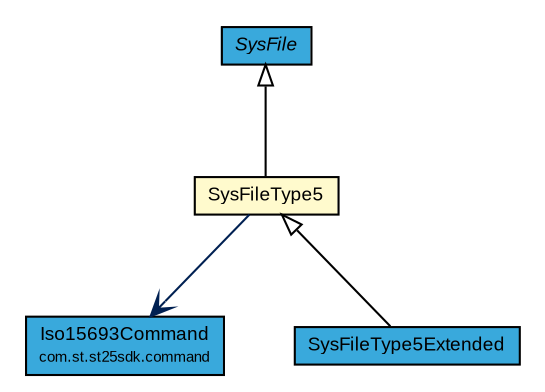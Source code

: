 #!/usr/local/bin/dot
#
# Class diagram 
# Generated by UMLGraph version R5_7_2-3-gee82a7 (http://www.umlgraph.org/)
#

digraph G {
	edge [fontname="arial",fontsize=10,labelfontname="arial",labelfontsize=10];
	node [fontname="arial",fontsize=10,shape=plaintext];
	nodesep=0.25;
	ranksep=0.5;
	// com.st.st25sdk.command.Iso15693Command
	c37035 [label=<<table title="com.st.st25sdk.command.Iso15693Command" border="0" cellborder="1" cellspacing="0" cellpadding="2" port="p" bgcolor="#39a9dc" href="../command/Iso15693Command.html">
		<tr><td><table border="0" cellspacing="0" cellpadding="1">
<tr><td align="center" balign="center"> Iso15693Command </td></tr>
<tr><td align="center" balign="center"><font point-size="7.0"> com.st.st25sdk.command </font></td></tr>
		</table></td></tr>
		</table>>, URL="../command/Iso15693Command.html", fontname="arial", fontcolor="black", fontsize=9.0];
	// com.st.st25sdk.type5.SysFileType5Extended
	c37110 [label=<<table title="com.st.st25sdk.type5.SysFileType5Extended" border="0" cellborder="1" cellspacing="0" cellpadding="2" port="p" bgcolor="#39a9dc" href="./SysFileType5Extended.html">
		<tr><td><table border="0" cellspacing="0" cellpadding="1">
<tr><td align="center" balign="center"> SysFileType5Extended </td></tr>
		</table></td></tr>
		</table>>, URL="./SysFileType5Extended.html", fontname="arial", fontcolor="black", fontsize=9.0];
	// com.st.st25sdk.type5.SysFileType5
	c37111 [label=<<table title="com.st.st25sdk.type5.SysFileType5" border="0" cellborder="1" cellspacing="0" cellpadding="2" port="p" bgcolor="lemonChiffon" href="./SysFileType5.html">
		<tr><td><table border="0" cellspacing="0" cellpadding="1">
<tr><td align="center" balign="center"> SysFileType5 </td></tr>
		</table></td></tr>
		</table>>, URL="./SysFileType5.html", fontname="arial", fontcolor="black", fontsize=9.0];
	// com.st.st25sdk.type5.SysFile
	c37112 [label=<<table title="com.st.st25sdk.type5.SysFile" border="0" cellborder="1" cellspacing="0" cellpadding="2" port="p" bgcolor="#39a9dc" href="./SysFile.html">
		<tr><td><table border="0" cellspacing="0" cellpadding="1">
<tr><td align="center" balign="center"><font face="arial italic"> SysFile </font></td></tr>
		</table></td></tr>
		</table>>, URL="./SysFile.html", fontname="arial", fontcolor="black", fontsize=9.0];
	//com.st.st25sdk.type5.SysFileType5Extended extends com.st.st25sdk.type5.SysFileType5
	c37111:p -> c37110:p [dir=back,arrowtail=empty];
	//com.st.st25sdk.type5.SysFileType5 extends com.st.st25sdk.type5.SysFile
	c37112:p -> c37111:p [dir=back,arrowtail=empty];
	// com.st.st25sdk.type5.SysFileType5 NAVASSOC com.st.st25sdk.command.Iso15693Command
	c37111:p -> c37035:p [taillabel="", label="", headlabel="", fontname="arial", fontcolor="#002052", fontsize=10.0, color="#002052", arrowhead=open];
}

